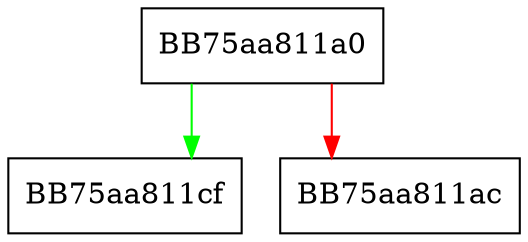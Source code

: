 digraph unload_swap_pages {
  node [shape="box"];
  graph [splines=ortho];
  BB75aa811a0 -> BB75aa811cf [color="green"];
  BB75aa811a0 -> BB75aa811ac [color="red"];
}